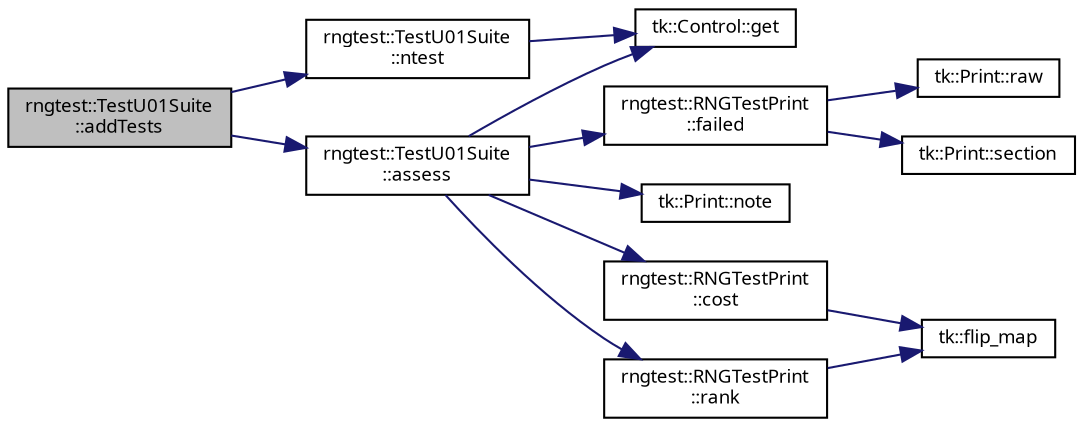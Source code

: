 digraph "rngtest::TestU01Suite::addTests"
{
 // INTERACTIVE_SVG=YES
  bgcolor="transparent";
  edge [fontname="sans-serif",fontsize="9",labelfontname="sans-serif",labelfontsize="9"];
  node [fontname="sans-serif",fontsize="9",shape=record];
  rankdir="LR";
  Node1 [label="rngtest::TestU01Suite\l::addTests",height=0.2,width=0.4,color="black", fillcolor="grey75", style="filled", fontcolor="black"];
  Node1 -> Node2 [color="midnightblue",fontsize="9",style="solid",fontname="sans-serif"];
  Node2 [label="rngtest::TestU01Suite\l::assess",height=0.2,width=0.4,color="black",URL="$classrngtest_1_1_test_u01_suite.html#ae13e2fa75874d3003c47bdcb409fa229",tooltip="Output final assessment. "];
  Node2 -> Node3 [color="midnightblue",fontsize="9",style="solid",fontname="sans-serif"];
  Node3 [label="tk::Control::get",height=0.2,width=0.4,color="black",URL="$classtk_1_1_control.html#a85c14acef1b9de96946fcf2ab7c08721",tooltip="Const-ref accessor to single element at 1st level. "];
  Node2 -> Node4 [color="midnightblue",fontsize="9",style="solid",fontname="sans-serif"];
  Node4 [label="rngtest::RNGTestPrint\l::failed",height=0.2,width=0.4,color="black",URL="$classrngtest_1_1_r_n_g_test_print.html#ac520b49eb06e021bc3f8003cc0a84d6a",tooltip="Print failed statistical test names, RNGs, and p-values. "];
  Node4 -> Node5 [color="midnightblue",fontsize="9",style="solid",fontname="sans-serif"];
  Node5 [label="tk::Print::raw",height=0.2,width=0.4,color="black",URL="$classtk_1_1_print.html#aaab336a69963974e27fdc19cc6998aa7"];
  Node4 -> Node6 [color="midnightblue",fontsize="9",style="solid",fontname="sans-serif"];
  Node6 [label="tk::Print::section",height=0.2,width=0.4,color="black",URL="$classtk_1_1_print.html#a5a84d90bea597aaf9544cf21179852d0"];
  Node2 -> Node7 [color="midnightblue",fontsize="9",style="solid",fontname="sans-serif"];
  Node7 [label="tk::Print::note",height=0.2,width=0.4,color="black",URL="$classtk_1_1_print.html#aa578953fd848dccef867253eb0955a26"];
  Node2 -> Node8 [color="midnightblue",fontsize="9",style="solid",fontname="sans-serif"];
  Node8 [label="rngtest::RNGTestPrint\l::cost",height=0.2,width=0.4,color="black",URL="$classrngtest_1_1_r_n_g_test_print.html#affd8fb0a946c73d7d634bd430041dad6"];
  Node8 -> Node9 [color="midnightblue",fontsize="9",style="solid",fontname="sans-serif"];
  Node9 [label="tk::flip_map",height=0.2,width=0.4,color="black",URL="$namespacetk.html#a42982d289f8edfffa60fa4da8b7b9fdf"];
  Node2 -> Node10 [color="midnightblue",fontsize="9",style="solid",fontname="sans-serif"];
  Node10 [label="rngtest::RNGTestPrint\l::rank",height=0.2,width=0.4,color="black",URL="$classrngtest_1_1_r_n_g_test_print.html#a7ae220f2f8f6bc1d44ddb7ed15b6ff72"];
  Node10 -> Node9 [color="midnightblue",fontsize="9",style="solid",fontname="sans-serif"];
  Node1 -> Node11 [color="midnightblue",fontsize="9",style="solid",fontname="sans-serif"];
  Node11 [label="rngtest::TestU01Suite\l::ntest",height=0.2,width=0.4,color="black",URL="$classrngtest_1_1_test_u01_suite.html#afca09482ef0856547135c376484bf6e0",tooltip="Return number of statistical tests. "];
  Node11 -> Node3 [color="midnightblue",fontsize="9",style="solid",fontname="sans-serif"];
}
